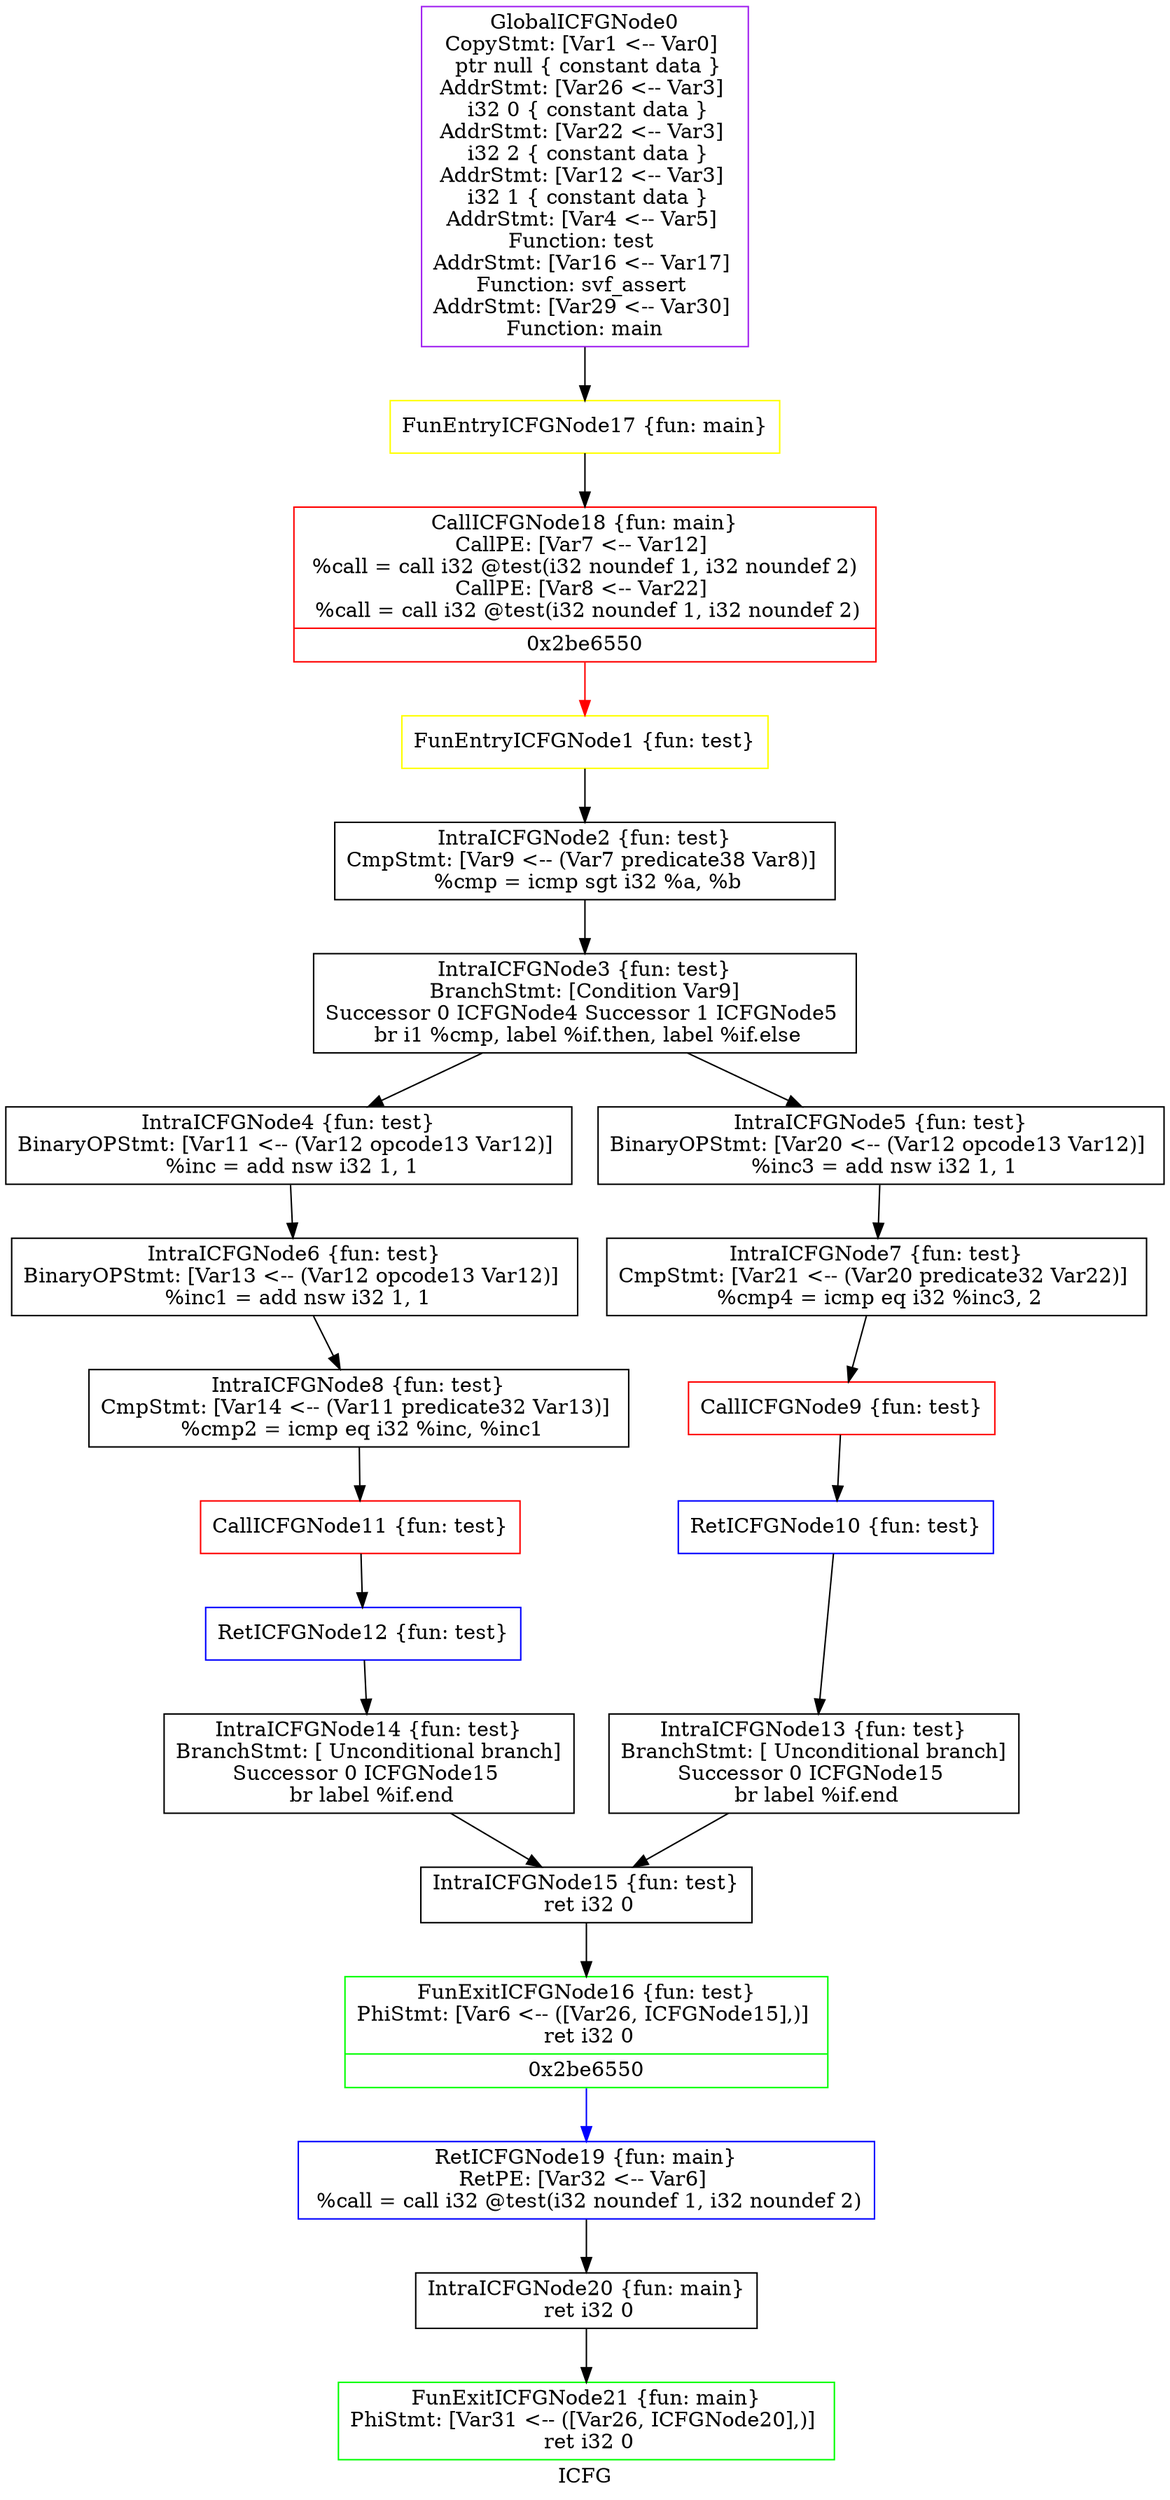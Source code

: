 digraph "ICFG" {
	label="ICFG";

	Node0x2c06f40 [shape=record,color=purple,label="{GlobalICFGNode0\nCopyStmt: [Var1 \<-- Var0]  \n ptr null \{ constant data \}\nAddrStmt: [Var26 \<-- Var3]  \n i32 0 \{ constant data \}\nAddrStmt: [Var22 \<-- Var3]  \n i32 2 \{ constant data \}\nAddrStmt: [Var12 \<-- Var3]  \n i32 1 \{ constant data \}\nAddrStmt: [Var4 \<-- Var5]  \nFunction: test \nAddrStmt: [Var16 \<-- Var17]  \nFunction: svf_assert \nAddrStmt: [Var29 \<-- Var30]  \nFunction: main }"];
	Node0x2c06f40 -> Node0x2b8e8b0[style=solid];
	Node0x2b78200 [shape=record,color=yellow,label="{FunEntryICFGNode1 \{fun: test\}}"];
	Node0x2b78200 -> Node0x2b8b460[style=solid];
	Node0x2b8b460 [shape=record,color=black,label="{IntraICFGNode2 \{fun: test\}\nCmpStmt: [Var9 \<-- (Var7 predicate38 Var8)]  \n   %cmp = icmp sgt i32 %a, %b }"];
	Node0x2b8b460 -> Node0x2b866b0[style=solid];
	Node0x2b866b0 [shape=record,color=black,label="{IntraICFGNode3 \{fun: test\}\nBranchStmt: [Condition Var9]\nSuccessor 0 ICFGNode4   Successor 1 ICFGNode5   \n   br i1 %cmp, label %if.then, label %if.else }"];
	Node0x2b866b0 -> Node0x2bcbeb0[style=solid];
	Node0x2b866b0 -> Node0x2b91cd0[style=solid];
	Node0x2bcbeb0 [shape=record,color=black,label="{IntraICFGNode4 \{fun: test\}\nBinaryOPStmt: [Var11 \<-- (Var12 opcode13 Var12)]  \n   %inc = add nsw i32 1, 1 }"];
	Node0x2bcbeb0 -> Node0x2b8a820[style=solid];
	Node0x2b91cd0 [shape=record,color=black,label="{IntraICFGNode5 \{fun: test\}\nBinaryOPStmt: [Var20 \<-- (Var12 opcode13 Var12)]  \n   %inc3 = add nsw i32 1, 1 }"];
	Node0x2b91cd0 -> Node0x2ba1320[style=solid];
	Node0x2b8a820 [shape=record,color=black,label="{IntraICFGNode6 \{fun: test\}\nBinaryOPStmt: [Var13 \<-- (Var12 opcode13 Var12)]  \n   %inc1 = add nsw i32 1, 1 }"];
	Node0x2b8a820 -> Node0x2b847d0[style=solid];
	Node0x2ba1320 [shape=record,color=black,label="{IntraICFGNode7 \{fun: test\}\nCmpStmt: [Var21 \<-- (Var20 predicate32 Var22)]  \n   %cmp4 = icmp eq i32 %inc3, 2 }"];
	Node0x2ba1320 -> Node0x2bb9390[style=solid];
	Node0x2b847d0 [shape=record,color=black,label="{IntraICFGNode8 \{fun: test\}\nCmpStmt: [Var14 \<-- (Var11 predicate32 Var13)]  \n   %cmp2 = icmp eq i32 %inc, %inc1 }"];
	Node0x2b847d0 -> Node0x2bed230[style=solid];
	Node0x2bb9390 [shape=record,color=red,label="{CallICFGNode9 \{fun: test\}}"];
	Node0x2bb9390 -> Node0x2c0d000[style=solid];
	Node0x2c0d000 [shape=record,color=blue,label="{RetICFGNode10 \{fun: test\}}"];
	Node0x2c0d000 -> Node0x2b85cb0[style=solid];
	Node0x2bed230 [shape=record,color=red,label="{CallICFGNode11 \{fun: test\}}"];
	Node0x2bed230 -> Node0x2befc30[style=solid];
	Node0x2befc30 [shape=record,color=blue,label="{RetICFGNode12 \{fun: test\}}"];
	Node0x2befc30 -> Node0x2c0a980[style=solid];
	Node0x2b85cb0 [shape=record,color=black,label="{IntraICFGNode13 \{fun: test\}\nBranchStmt: [ Unconditional branch]\nSuccessor 0 ICFGNode15   \n   br label %if.end }"];
	Node0x2b85cb0 -> Node0x2c17610[style=solid];
	Node0x2c0a980 [shape=record,color=black,label="{IntraICFGNode14 \{fun: test\}\nBranchStmt: [ Unconditional branch]\nSuccessor 0 ICFGNode15   \n   br label %if.end }"];
	Node0x2c0a980 -> Node0x2c17610[style=solid];
	Node0x2c17610 [shape=record,color=black,label="{IntraICFGNode15 \{fun: test\}\n   ret i32 0 }"];
	Node0x2c17610 -> Node0x2c073f0[style=solid];
	Node0x2c073f0 [shape=record,color=green,label="{FunExitICFGNode16 \{fun: test\}\nPhiStmt: [Var6 \<-- ([Var26, ICFGNode15],)]  \n   ret i32 0 |{<s0>0x2be6550}}"];
	Node0x2c073f0:s0 -> Node0x2be6460[style=solid,color=blue];
	Node0x2b8e8b0 [shape=record,color=yellow,label="{FunEntryICFGNode17 \{fun: main\}}"];
	Node0x2b8e8b0 -> Node0x2b86d80[style=solid];
	Node0x2b86d80 [shape=record,color=red,label="{CallICFGNode18 \{fun: main\}\nCallPE: [Var7 \<-- Var12]  \n   %call = call i32 @test(i32 noundef 1, i32 noundef 2) \nCallPE: [Var8 \<-- Var22]  \n   %call = call i32 @test(i32 noundef 1, i32 noundef 2) |{<s0>0x2be6550}}"];
	Node0x2b86d80:s0 -> Node0x2b78200[style=solid,color=red];
	Node0x2be6460 [shape=record,color=blue,label="{RetICFGNode19 \{fun: main\}\nRetPE: [Var32 \<-- Var6]  \n   %call = call i32 @test(i32 noundef 1, i32 noundef 2) }"];
	Node0x2be6460 -> Node0x2c0a740[style=solid];
	Node0x2c0a740 [shape=record,color=black,label="{IntraICFGNode20 \{fun: main\}\n   ret i32 0 }"];
	Node0x2c0a740 -> Node0x2b9d350[style=solid];
	Node0x2b9d350 [shape=record,color=green,label="{FunExitICFGNode21 \{fun: main\}\nPhiStmt: [Var31 \<-- ([Var26, ICFGNode20],)]  \n   ret i32 0 }"];
}
